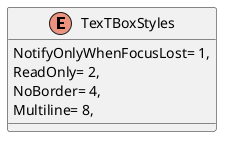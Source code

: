 @startuml
enum TexTBoxStyles {
    NotifyOnlyWhenFocusLost= 1,
    ReadOnly= 2,
    NoBorder= 4,
    Multiline= 8,
}
@enduml

